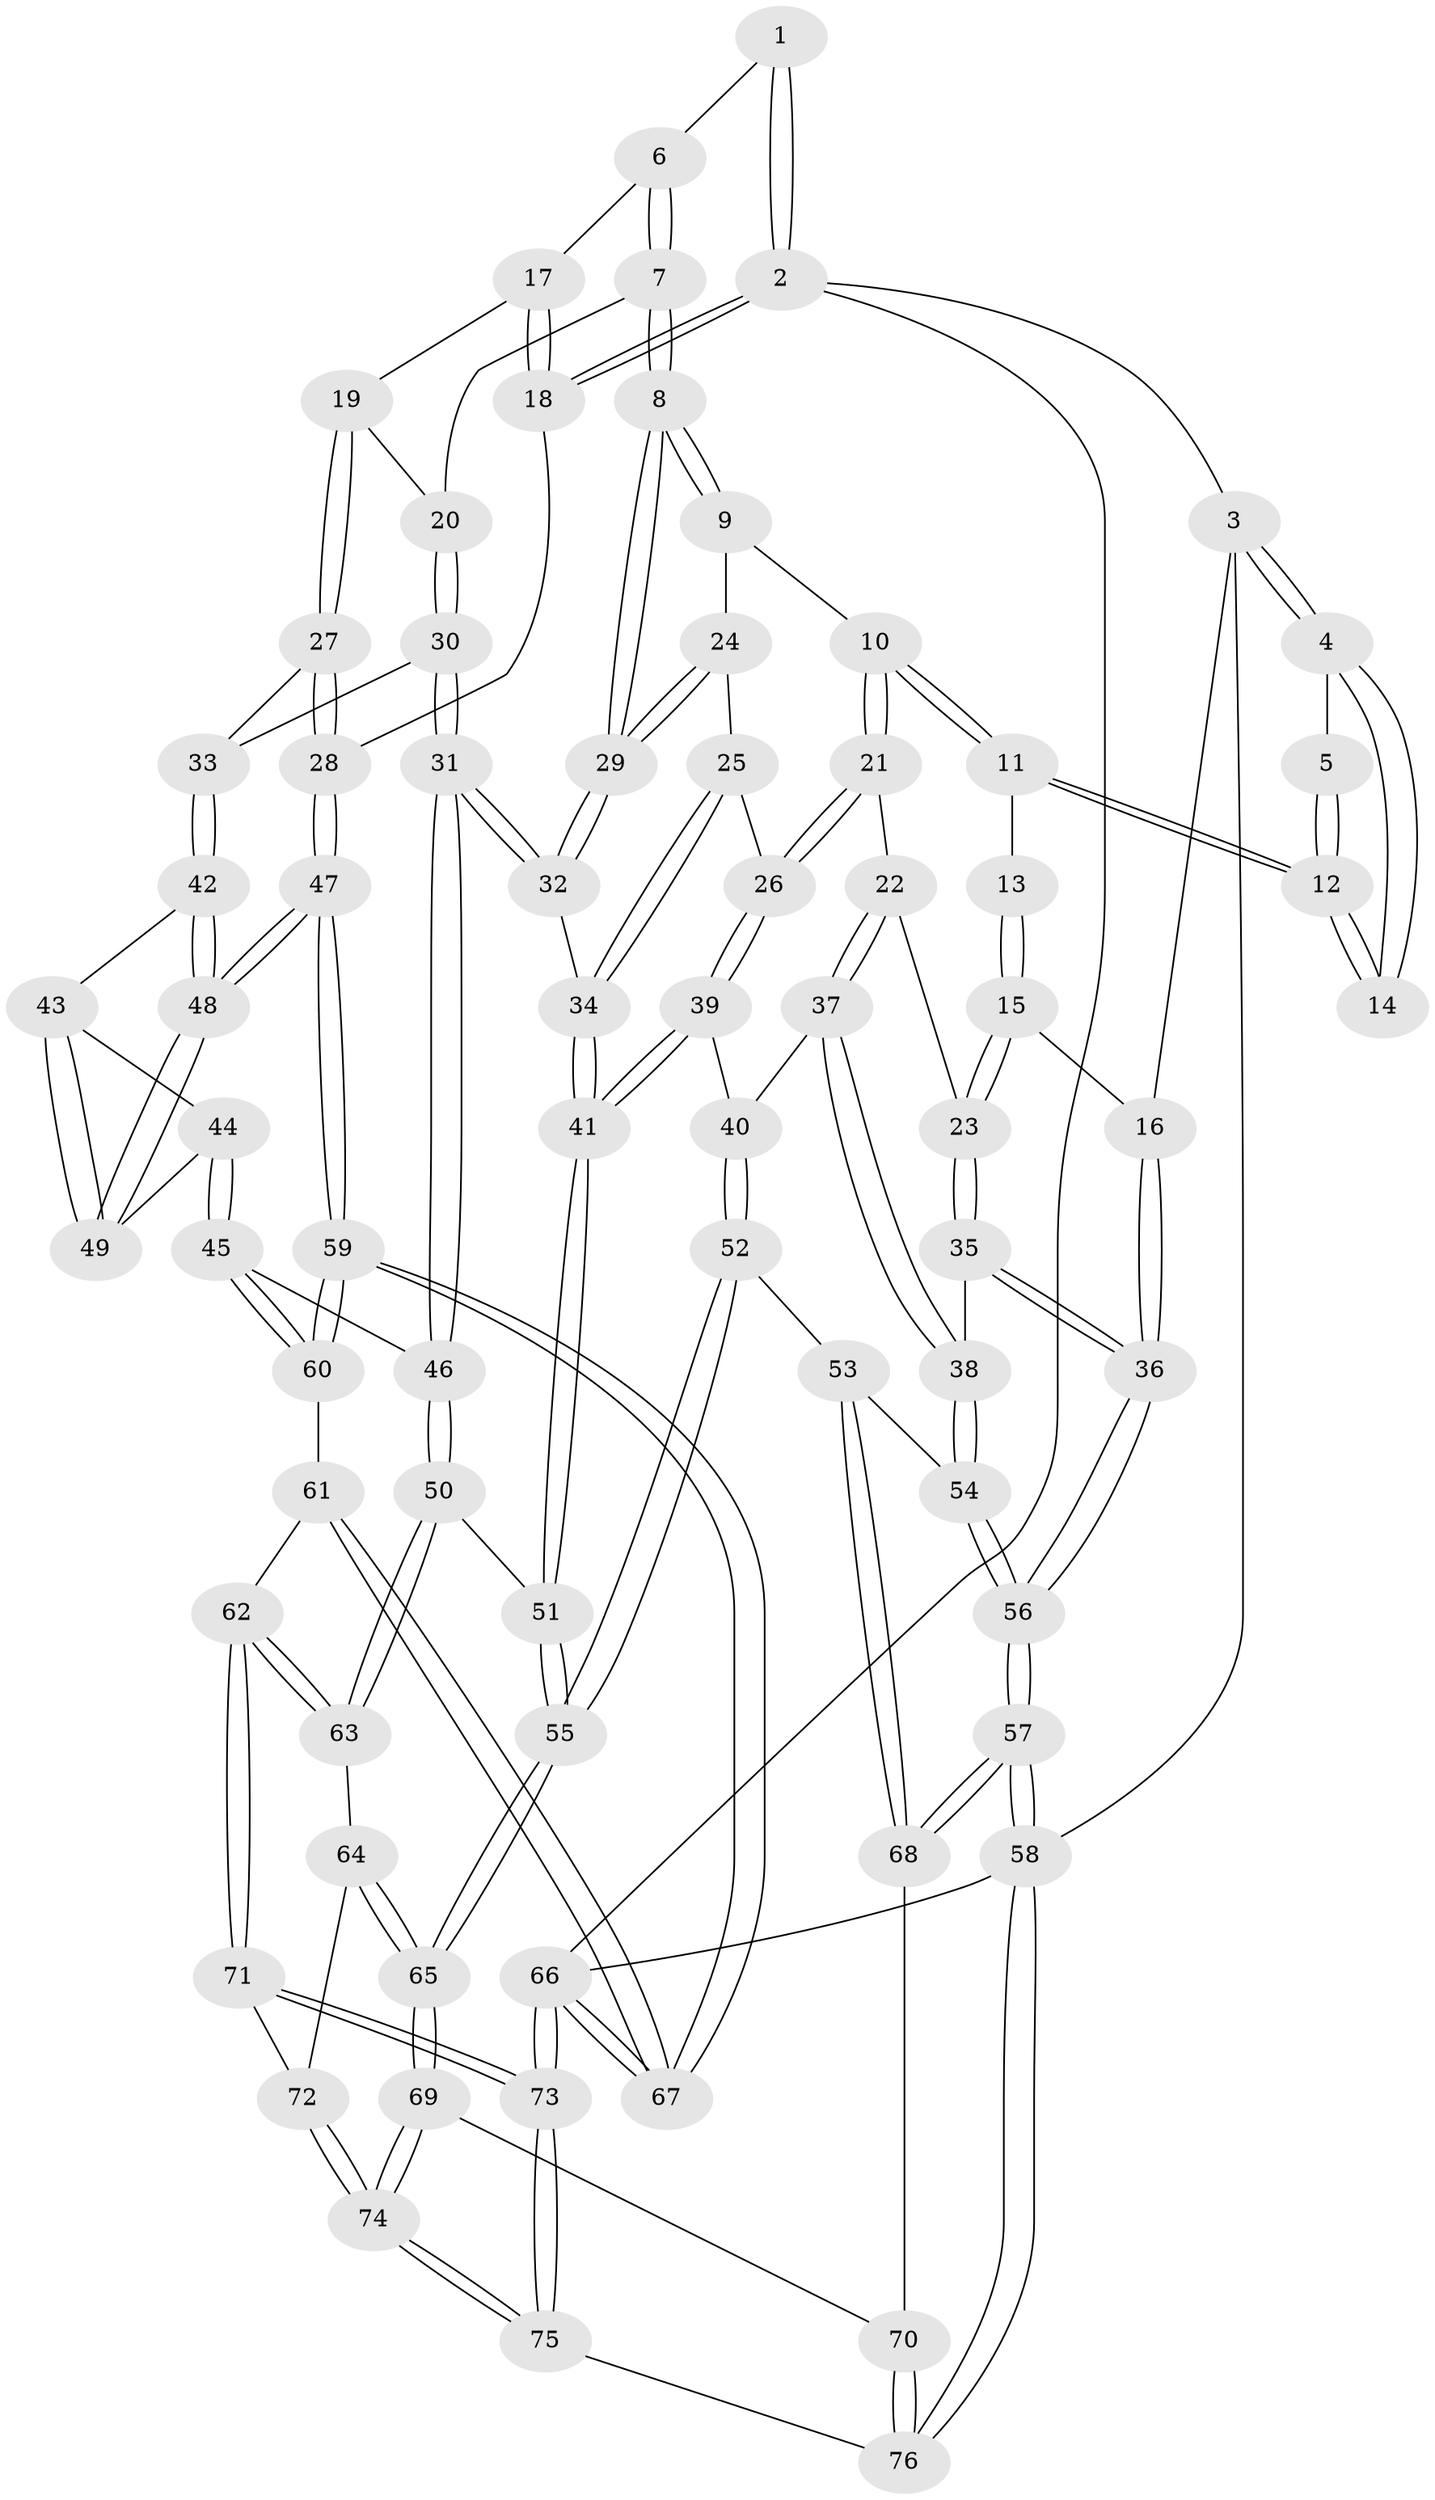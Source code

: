 // Generated by graph-tools (version 1.1) at 2025/11/02/27/25 16:11:56]
// undirected, 76 vertices, 187 edges
graph export_dot {
graph [start="1"]
  node [color=gray90,style=filled];
  1 [pos="+0.6831973253458079+0"];
  2 [pos="+1+0"];
  3 [pos="+0+0"];
  4 [pos="+0+0"];
  5 [pos="+0.46021289736162163+0"];
  6 [pos="+0.7413848796951916+0.05737565113315572"];
  7 [pos="+0.6862899699598813+0.20378738863662446"];
  8 [pos="+0.6528029436886943+0.23248862173640078"];
  9 [pos="+0.4382804680359888+0.1691708215130657"];
  10 [pos="+0.3982454019236784+0.13946711965685976"];
  11 [pos="+0.3975480127117502+0.12648092290792282"];
  12 [pos="+0.40370724178791434+0.04815775310715379"];
  13 [pos="+0.1886677393025431+0.11045780116874873"];
  14 [pos="+0.18801439693333782+0.06845213083735155"];
  15 [pos="+0.14585776268140896+0.21057421941081272"];
  16 [pos="+0+0"];
  17 [pos="+0.8933993529327108+0.1303111604408431"];
  18 [pos="+1+0"];
  19 [pos="+0.9599678840223167+0.21824093451570786"];
  20 [pos="+0.8032293777045206+0.28818762242246504"];
  21 [pos="+0.24766045723936841+0.3125088608415061"];
  22 [pos="+0.2325786555419716+0.31167204655147285"];
  23 [pos="+0.2285948252011001+0.3112478784837206"];
  24 [pos="+0.4740465314934646+0.31018999669293024"];
  25 [pos="+0.4727733978097951+0.31466903967326365"];
  26 [pos="+0.3022197535925776+0.3737607805415196"];
  27 [pos="+1+0.2952274650744666"];
  28 [pos="+1+0.29562317530853593"];
  29 [pos="+0.6394110451019603+0.28303315370933246"];
  30 [pos="+0.8369223039079562+0.4066655387949135"];
  31 [pos="+0.7489404726031518+0.4603167542225192"];
  32 [pos="+0.6372076769909617+0.32058627274626683"];
  33 [pos="+0.9111986759628672+0.4136418649786933"];
  34 [pos="+0.5180900234717751+0.44249915513534355"];
  35 [pos="+0.011601222704156516+0.46554292295184907"];
  36 [pos="+0+0.4897575271091946"];
  37 [pos="+0.20017379613739567+0.5291400205887881"];
  38 [pos="+0.1321351129925221+0.5395421479581338"];
  39 [pos="+0.3126089637166086+0.3917825182345516"];
  40 [pos="+0.23810705734193893+0.5309837592915874"];
  41 [pos="+0.47535300245073286+0.5415475727722233"];
  42 [pos="+0.9145005739308563+0.4329919965602865"];
  43 [pos="+0.9142024945633674+0.44976562137285586"];
  44 [pos="+0.9064945651083528+0.5336022078823076"];
  45 [pos="+0.813113018407787+0.616322589624441"];
  46 [pos="+0.7236511205512588+0.5352744846642983"];
  47 [pos="+1+0.7528463455658995"];
  48 [pos="+1+0.7332806121068247"];
  49 [pos="+1+0.6097649833793448"];
  50 [pos="+0.5670789658517623+0.5900811281574957"];
  51 [pos="+0.481083338593668+0.5638919852456596"];
  52 [pos="+0.3374137511359969+0.6909926912230354"];
  53 [pos="+0.27295776176018643+0.6858368509058107"];
  54 [pos="+0.18417121542019316+0.6411314818779089"];
  55 [pos="+0.3577885257663581+0.6982259305142405"];
  56 [pos="+0+0.8039938095267462"];
  57 [pos="+0+0.8840071064531463"];
  58 [pos="+0+1"];
  59 [pos="+1+0.7531615160080672"];
  60 [pos="+0.823785536208556+0.6432009782794758"];
  61 [pos="+0.7829974260755385+0.7385983589686981"];
  62 [pos="+0.7456119103609653+0.7888217050942803"];
  63 [pos="+0.6369864753406689+0.7368308818008718"];
  64 [pos="+0.5760516263483929+0.8055653111766105"];
  65 [pos="+0.3619103439958806+0.7394848271623293"];
  66 [pos="+1+1"];
  67 [pos="+1+0.8730641409893317"];
  68 [pos="+0+0.8617767283001065"];
  69 [pos="+0.3593871448972456+0.760737025985374"];
  70 [pos="+0.24135344409666726+0.8911245854502946"];
  71 [pos="+0.7565334266855738+0.8366725261466061"];
  72 [pos="+0.5710005397886402+0.8505990731990649"];
  73 [pos="+0.857507428305993+1"];
  74 [pos="+0.5293495830146411+1"];
  75 [pos="+0.5560305158251966+1"];
  76 [pos="+0.3410857344966075+1"];
  1 -- 2;
  1 -- 2;
  1 -- 6;
  2 -- 3;
  2 -- 18;
  2 -- 18;
  2 -- 66;
  3 -- 4;
  3 -- 4;
  3 -- 16;
  3 -- 58;
  4 -- 5;
  4 -- 14;
  4 -- 14;
  5 -- 12;
  5 -- 12;
  6 -- 7;
  6 -- 7;
  6 -- 17;
  7 -- 8;
  7 -- 8;
  7 -- 20;
  8 -- 9;
  8 -- 9;
  8 -- 29;
  8 -- 29;
  9 -- 10;
  9 -- 24;
  10 -- 11;
  10 -- 11;
  10 -- 21;
  10 -- 21;
  11 -- 12;
  11 -- 12;
  11 -- 13;
  12 -- 14;
  12 -- 14;
  13 -- 15;
  13 -- 15;
  15 -- 16;
  15 -- 23;
  15 -- 23;
  16 -- 36;
  16 -- 36;
  17 -- 18;
  17 -- 18;
  17 -- 19;
  18 -- 28;
  19 -- 20;
  19 -- 27;
  19 -- 27;
  20 -- 30;
  20 -- 30;
  21 -- 22;
  21 -- 26;
  21 -- 26;
  22 -- 23;
  22 -- 37;
  22 -- 37;
  23 -- 35;
  23 -- 35;
  24 -- 25;
  24 -- 29;
  24 -- 29;
  25 -- 26;
  25 -- 34;
  25 -- 34;
  26 -- 39;
  26 -- 39;
  27 -- 28;
  27 -- 28;
  27 -- 33;
  28 -- 47;
  28 -- 47;
  29 -- 32;
  29 -- 32;
  30 -- 31;
  30 -- 31;
  30 -- 33;
  31 -- 32;
  31 -- 32;
  31 -- 46;
  31 -- 46;
  32 -- 34;
  33 -- 42;
  33 -- 42;
  34 -- 41;
  34 -- 41;
  35 -- 36;
  35 -- 36;
  35 -- 38;
  36 -- 56;
  36 -- 56;
  37 -- 38;
  37 -- 38;
  37 -- 40;
  38 -- 54;
  38 -- 54;
  39 -- 40;
  39 -- 41;
  39 -- 41;
  40 -- 52;
  40 -- 52;
  41 -- 51;
  41 -- 51;
  42 -- 43;
  42 -- 48;
  42 -- 48;
  43 -- 44;
  43 -- 49;
  43 -- 49;
  44 -- 45;
  44 -- 45;
  44 -- 49;
  45 -- 46;
  45 -- 60;
  45 -- 60;
  46 -- 50;
  46 -- 50;
  47 -- 48;
  47 -- 48;
  47 -- 59;
  47 -- 59;
  48 -- 49;
  48 -- 49;
  50 -- 51;
  50 -- 63;
  50 -- 63;
  51 -- 55;
  51 -- 55;
  52 -- 53;
  52 -- 55;
  52 -- 55;
  53 -- 54;
  53 -- 68;
  53 -- 68;
  54 -- 56;
  54 -- 56;
  55 -- 65;
  55 -- 65;
  56 -- 57;
  56 -- 57;
  57 -- 58;
  57 -- 58;
  57 -- 68;
  57 -- 68;
  58 -- 76;
  58 -- 76;
  58 -- 66;
  59 -- 60;
  59 -- 60;
  59 -- 67;
  59 -- 67;
  60 -- 61;
  61 -- 62;
  61 -- 67;
  61 -- 67;
  62 -- 63;
  62 -- 63;
  62 -- 71;
  62 -- 71;
  63 -- 64;
  64 -- 65;
  64 -- 65;
  64 -- 72;
  65 -- 69;
  65 -- 69;
  66 -- 67;
  66 -- 67;
  66 -- 73;
  66 -- 73;
  68 -- 70;
  69 -- 70;
  69 -- 74;
  69 -- 74;
  70 -- 76;
  70 -- 76;
  71 -- 72;
  71 -- 73;
  71 -- 73;
  72 -- 74;
  72 -- 74;
  73 -- 75;
  73 -- 75;
  74 -- 75;
  74 -- 75;
  75 -- 76;
}
